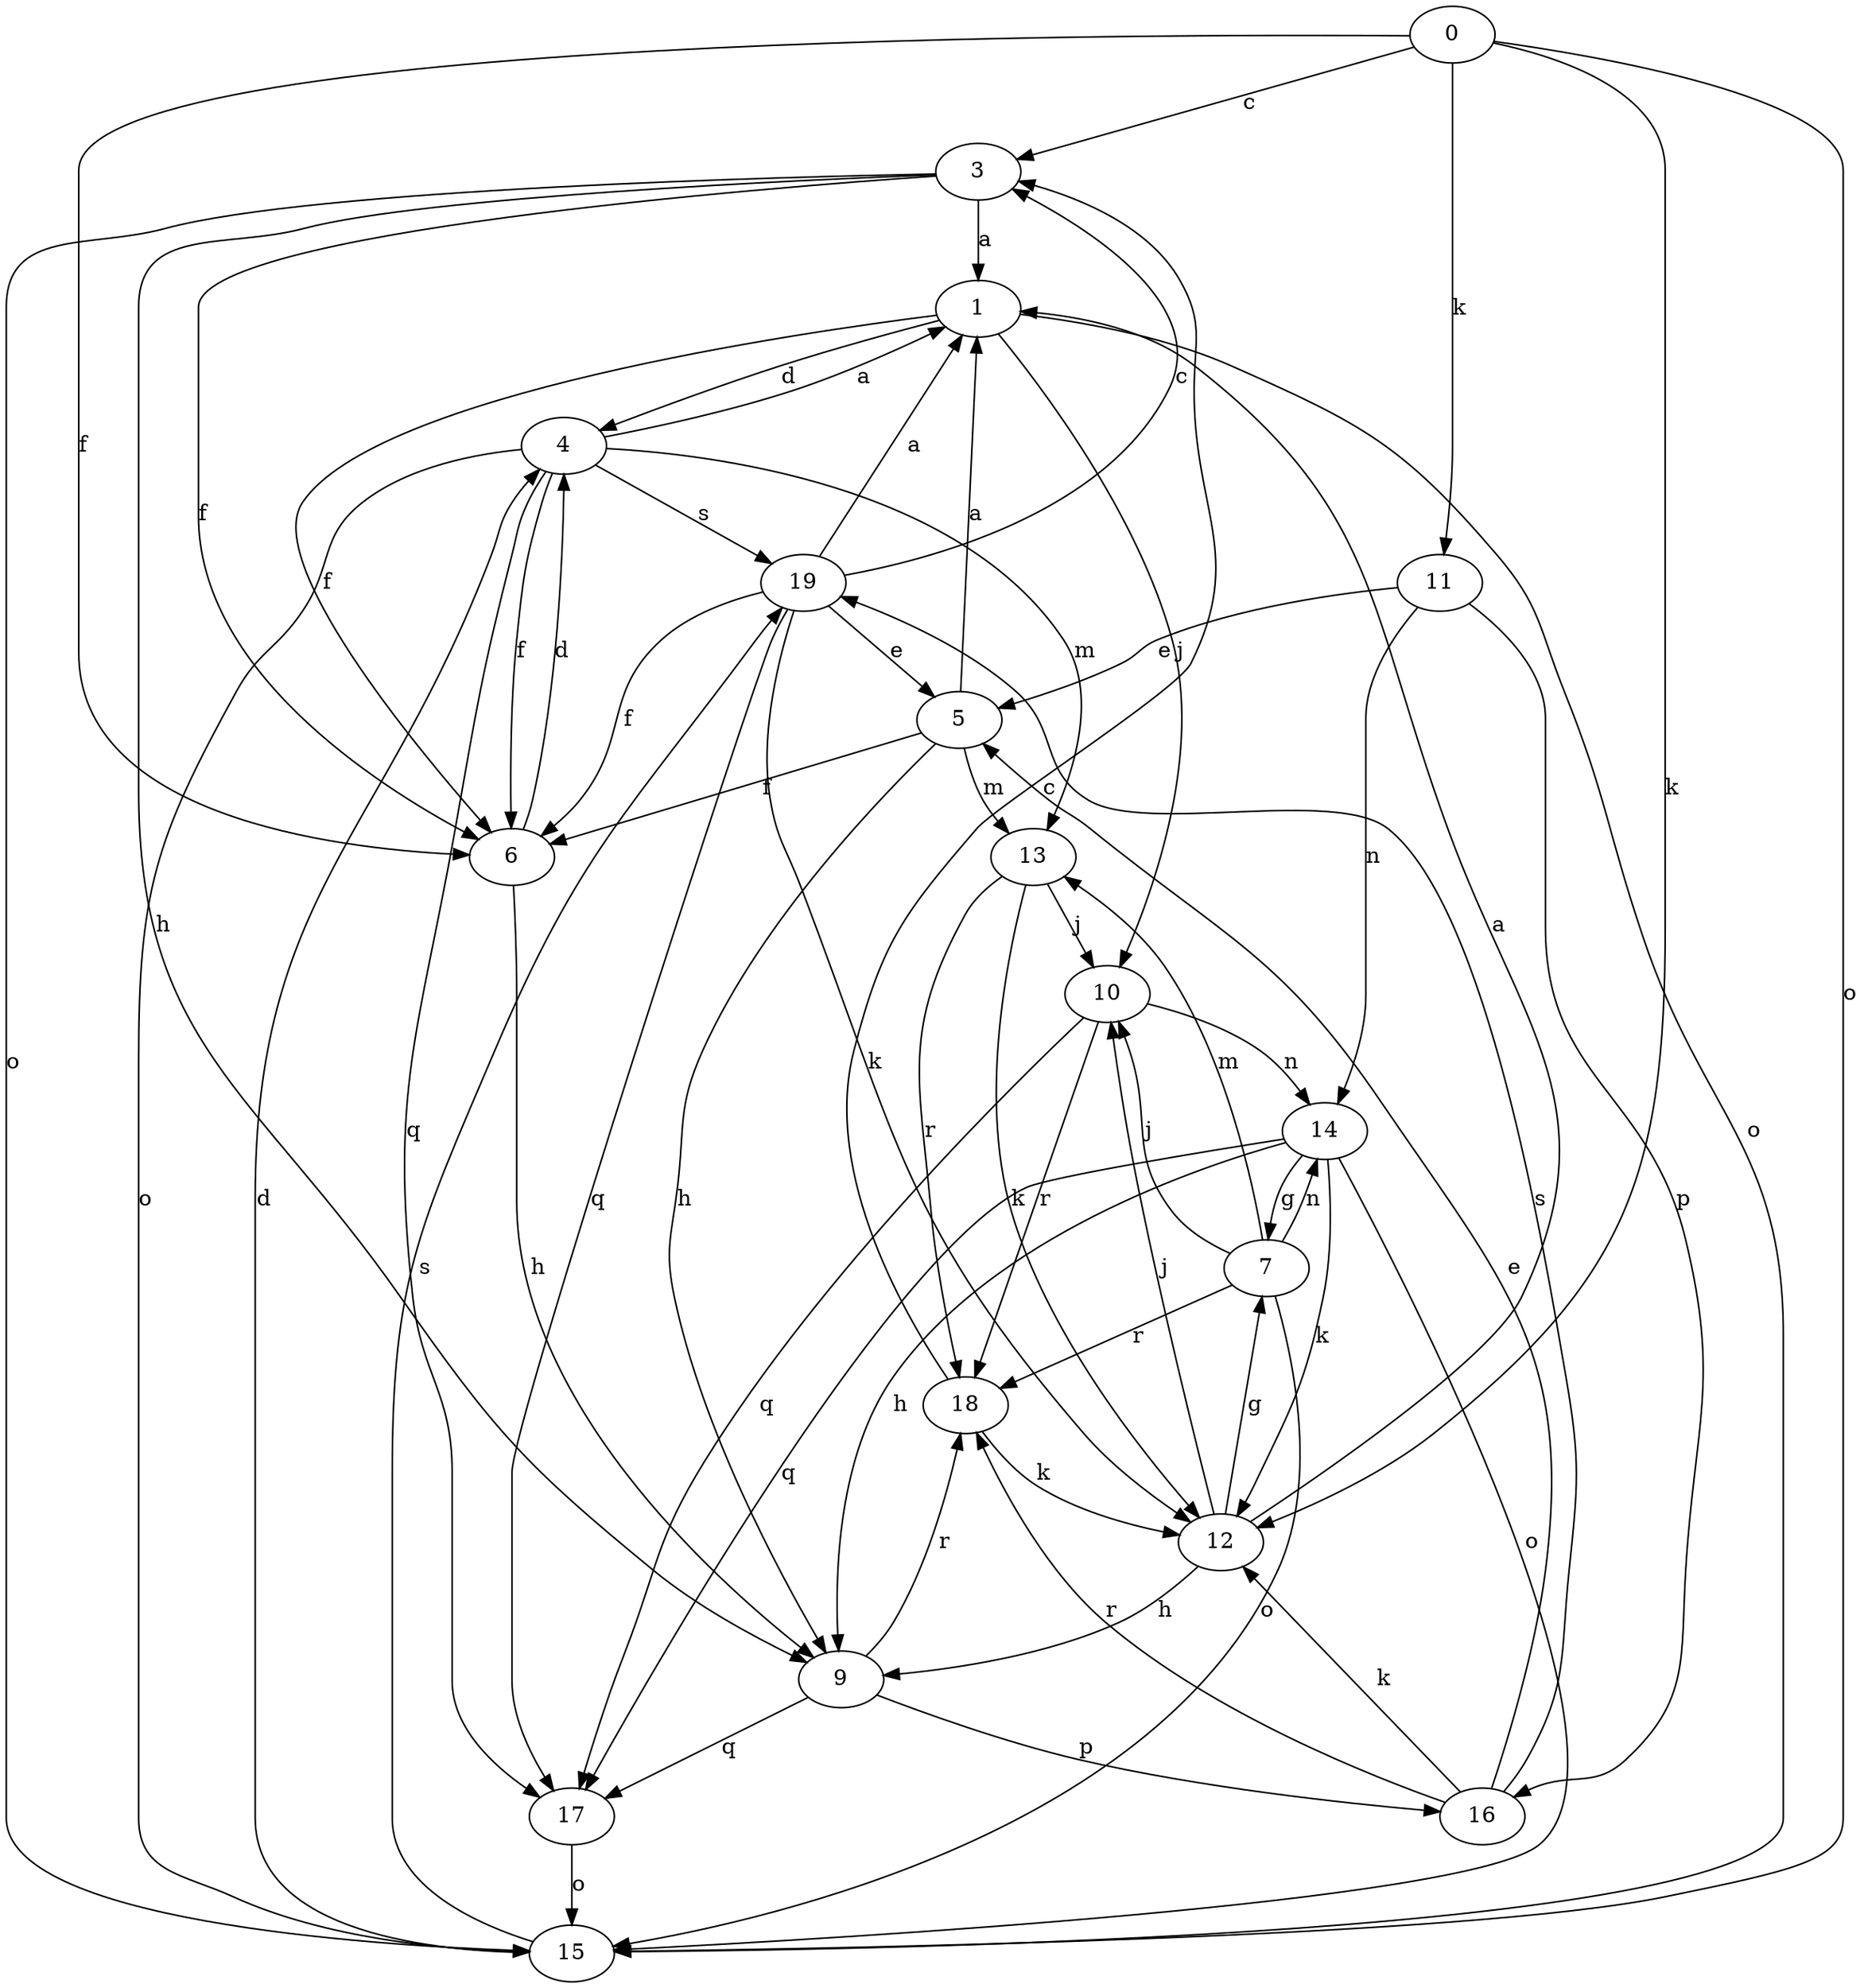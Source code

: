 strict digraph  {
0;
1;
3;
4;
5;
6;
7;
9;
10;
11;
12;
13;
14;
15;
16;
17;
18;
19;
0 -> 3  [label=c];
0 -> 6  [label=f];
0 -> 11  [label=k];
0 -> 12  [label=k];
0 -> 15  [label=o];
1 -> 4  [label=d];
1 -> 6  [label=f];
1 -> 10  [label=j];
1 -> 15  [label=o];
3 -> 1  [label=a];
3 -> 6  [label=f];
3 -> 9  [label=h];
3 -> 15  [label=o];
4 -> 1  [label=a];
4 -> 6  [label=f];
4 -> 13  [label=m];
4 -> 15  [label=o];
4 -> 17  [label=q];
4 -> 19  [label=s];
5 -> 1  [label=a];
5 -> 6  [label=f];
5 -> 9  [label=h];
5 -> 13  [label=m];
6 -> 4  [label=d];
6 -> 9  [label=h];
7 -> 10  [label=j];
7 -> 13  [label=m];
7 -> 14  [label=n];
7 -> 15  [label=o];
7 -> 18  [label=r];
9 -> 16  [label=p];
9 -> 17  [label=q];
9 -> 18  [label=r];
10 -> 14  [label=n];
10 -> 17  [label=q];
10 -> 18  [label=r];
11 -> 5  [label=e];
11 -> 14  [label=n];
11 -> 16  [label=p];
12 -> 1  [label=a];
12 -> 7  [label=g];
12 -> 9  [label=h];
12 -> 10  [label=j];
13 -> 10  [label=j];
13 -> 12  [label=k];
13 -> 18  [label=r];
14 -> 7  [label=g];
14 -> 9  [label=h];
14 -> 12  [label=k];
14 -> 15  [label=o];
14 -> 17  [label=q];
15 -> 4  [label=d];
15 -> 19  [label=s];
16 -> 5  [label=e];
16 -> 12  [label=k];
16 -> 18  [label=r];
16 -> 19  [label=s];
17 -> 15  [label=o];
18 -> 3  [label=c];
18 -> 12  [label=k];
19 -> 1  [label=a];
19 -> 3  [label=c];
19 -> 5  [label=e];
19 -> 6  [label=f];
19 -> 12  [label=k];
19 -> 17  [label=q];
}
